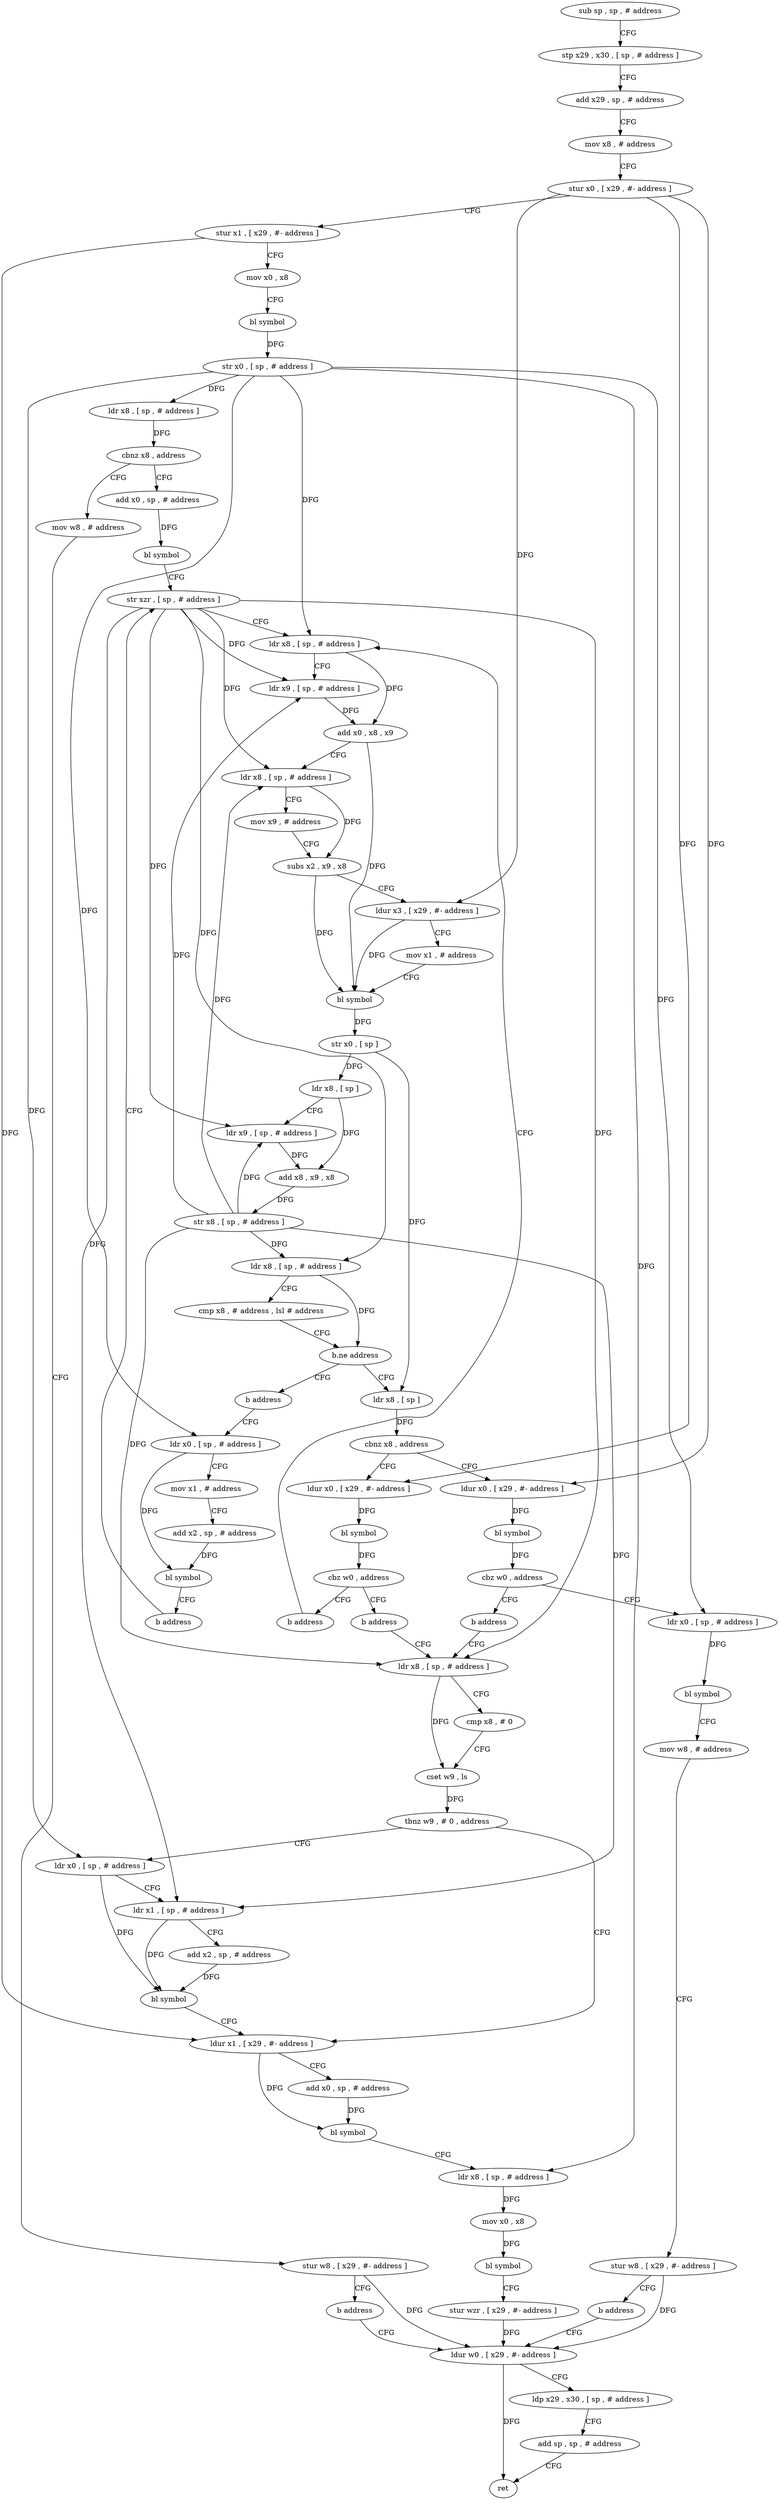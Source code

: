 digraph "func" {
"4333304" [label = "sub sp , sp , # address" ]
"4333308" [label = "stp x29 , x30 , [ sp , # address ]" ]
"4333312" [label = "add x29 , sp , # address" ]
"4333316" [label = "mov x8 , # address" ]
"4333320" [label = "stur x0 , [ x29 , #- address ]" ]
"4333324" [label = "stur x1 , [ x29 , #- address ]" ]
"4333328" [label = "mov x0 , x8" ]
"4333332" [label = "bl symbol" ]
"4333336" [label = "str x0 , [ sp , # address ]" ]
"4333340" [label = "ldr x8 , [ sp , # address ]" ]
"4333344" [label = "cbnz x8 , address" ]
"4333360" [label = "add x0 , sp , # address" ]
"4333348" [label = "mov w8 , # address" ]
"4333364" [label = "bl symbol" ]
"4333368" [label = "str xzr , [ sp , # address ]" ]
"4333352" [label = "stur w8 , [ x29 , #- address ]" ]
"4333356" [label = "b address" ]
"4333588" [label = "ldur w0 , [ x29 , #- address ]" ]
"4333444" [label = "ldr x8 , [ sp ]" ]
"4333448" [label = "cbnz x8 , address" ]
"4333488" [label = "ldur x0 , [ x29 , #- address ]" ]
"4333452" [label = "ldur x0 , [ x29 , #- address ]" ]
"4333440" [label = "b address" ]
"4333508" [label = "ldr x0 , [ sp , # address ]" ]
"4333592" [label = "ldp x29 , x30 , [ sp , # address ]" ]
"4333596" [label = "add sp , sp , # address" ]
"4333600" [label = "ret" ]
"4333492" [label = "bl symbol" ]
"4333496" [label = "cbz w0 , address" ]
"4333504" [label = "b address" ]
"4333500" [label = "b address" ]
"4333456" [label = "bl symbol" ]
"4333460" [label = "cbz w0 , address" ]
"4333484" [label = "b address" ]
"4333464" [label = "ldr x0 , [ sp , # address ]" ]
"4333512" [label = "mov x1 , # address" ]
"4333516" [label = "add x2 , sp , # address" ]
"4333520" [label = "bl symbol" ]
"4333524" [label = "b address" ]
"4333372" [label = "ldr x8 , [ sp , # address ]" ]
"4333528" [label = "ldr x8 , [ sp , # address ]" ]
"4333468" [label = "bl symbol" ]
"4333472" [label = "mov w8 , # address" ]
"4333476" [label = "stur w8 , [ x29 , #- address ]" ]
"4333480" [label = "b address" ]
"4333376" [label = "ldr x9 , [ sp , # address ]" ]
"4333380" [label = "add x0 , x8 , x9" ]
"4333384" [label = "ldr x8 , [ sp , # address ]" ]
"4333388" [label = "mov x9 , # address" ]
"4333392" [label = "subs x2 , x9 , x8" ]
"4333396" [label = "ldur x3 , [ x29 , #- address ]" ]
"4333400" [label = "mov x1 , # address" ]
"4333404" [label = "bl symbol" ]
"4333408" [label = "str x0 , [ sp ]" ]
"4333412" [label = "ldr x8 , [ sp ]" ]
"4333416" [label = "ldr x9 , [ sp , # address ]" ]
"4333420" [label = "add x8 , x9 , x8" ]
"4333424" [label = "str x8 , [ sp , # address ]" ]
"4333428" [label = "ldr x8 , [ sp , # address ]" ]
"4333432" [label = "cmp x8 , # address , lsl # address" ]
"4333436" [label = "b.ne address" ]
"4333532" [label = "cmp x8 , # 0" ]
"4333536" [label = "cset w9 , ls" ]
"4333540" [label = "tbnz w9 , # 0 , address" ]
"4333560" [label = "ldur x1 , [ x29 , #- address ]" ]
"4333544" [label = "ldr x0 , [ sp , # address ]" ]
"4333564" [label = "add x0 , sp , # address" ]
"4333568" [label = "bl symbol" ]
"4333572" [label = "ldr x8 , [ sp , # address ]" ]
"4333576" [label = "mov x0 , x8" ]
"4333580" [label = "bl symbol" ]
"4333584" [label = "stur wzr , [ x29 , #- address ]" ]
"4333548" [label = "ldr x1 , [ sp , # address ]" ]
"4333552" [label = "add x2 , sp , # address" ]
"4333556" [label = "bl symbol" ]
"4333304" -> "4333308" [ label = "CFG" ]
"4333308" -> "4333312" [ label = "CFG" ]
"4333312" -> "4333316" [ label = "CFG" ]
"4333316" -> "4333320" [ label = "CFG" ]
"4333320" -> "4333324" [ label = "CFG" ]
"4333320" -> "4333396" [ label = "DFG" ]
"4333320" -> "4333488" [ label = "DFG" ]
"4333320" -> "4333452" [ label = "DFG" ]
"4333324" -> "4333328" [ label = "CFG" ]
"4333324" -> "4333560" [ label = "DFG" ]
"4333328" -> "4333332" [ label = "CFG" ]
"4333332" -> "4333336" [ label = "DFG" ]
"4333336" -> "4333340" [ label = "DFG" ]
"4333336" -> "4333372" [ label = "DFG" ]
"4333336" -> "4333508" [ label = "DFG" ]
"4333336" -> "4333464" [ label = "DFG" ]
"4333336" -> "4333572" [ label = "DFG" ]
"4333336" -> "4333544" [ label = "DFG" ]
"4333340" -> "4333344" [ label = "DFG" ]
"4333344" -> "4333360" [ label = "CFG" ]
"4333344" -> "4333348" [ label = "CFG" ]
"4333360" -> "4333364" [ label = "DFG" ]
"4333348" -> "4333352" [ label = "CFG" ]
"4333364" -> "4333368" [ label = "CFG" ]
"4333368" -> "4333372" [ label = "CFG" ]
"4333368" -> "4333376" [ label = "DFG" ]
"4333368" -> "4333384" [ label = "DFG" ]
"4333368" -> "4333416" [ label = "DFG" ]
"4333368" -> "4333428" [ label = "DFG" ]
"4333368" -> "4333528" [ label = "DFG" ]
"4333368" -> "4333548" [ label = "DFG" ]
"4333352" -> "4333356" [ label = "CFG" ]
"4333352" -> "4333588" [ label = "DFG" ]
"4333356" -> "4333588" [ label = "CFG" ]
"4333588" -> "4333592" [ label = "CFG" ]
"4333588" -> "4333600" [ label = "DFG" ]
"4333444" -> "4333448" [ label = "DFG" ]
"4333448" -> "4333488" [ label = "CFG" ]
"4333448" -> "4333452" [ label = "CFG" ]
"4333488" -> "4333492" [ label = "DFG" ]
"4333452" -> "4333456" [ label = "DFG" ]
"4333440" -> "4333508" [ label = "CFG" ]
"4333508" -> "4333512" [ label = "CFG" ]
"4333508" -> "4333520" [ label = "DFG" ]
"4333592" -> "4333596" [ label = "CFG" ]
"4333596" -> "4333600" [ label = "CFG" ]
"4333492" -> "4333496" [ label = "DFG" ]
"4333496" -> "4333504" [ label = "CFG" ]
"4333496" -> "4333500" [ label = "CFG" ]
"4333504" -> "4333372" [ label = "CFG" ]
"4333500" -> "4333528" [ label = "CFG" ]
"4333456" -> "4333460" [ label = "DFG" ]
"4333460" -> "4333484" [ label = "CFG" ]
"4333460" -> "4333464" [ label = "CFG" ]
"4333484" -> "4333528" [ label = "CFG" ]
"4333464" -> "4333468" [ label = "DFG" ]
"4333512" -> "4333516" [ label = "CFG" ]
"4333516" -> "4333520" [ label = "DFG" ]
"4333520" -> "4333524" [ label = "CFG" ]
"4333524" -> "4333368" [ label = "CFG" ]
"4333372" -> "4333376" [ label = "CFG" ]
"4333372" -> "4333380" [ label = "DFG" ]
"4333528" -> "4333532" [ label = "CFG" ]
"4333528" -> "4333536" [ label = "DFG" ]
"4333468" -> "4333472" [ label = "CFG" ]
"4333472" -> "4333476" [ label = "CFG" ]
"4333476" -> "4333480" [ label = "CFG" ]
"4333476" -> "4333588" [ label = "DFG" ]
"4333480" -> "4333588" [ label = "CFG" ]
"4333376" -> "4333380" [ label = "DFG" ]
"4333380" -> "4333384" [ label = "CFG" ]
"4333380" -> "4333404" [ label = "DFG" ]
"4333384" -> "4333388" [ label = "CFG" ]
"4333384" -> "4333392" [ label = "DFG" ]
"4333388" -> "4333392" [ label = "CFG" ]
"4333392" -> "4333396" [ label = "CFG" ]
"4333392" -> "4333404" [ label = "DFG" ]
"4333396" -> "4333400" [ label = "CFG" ]
"4333396" -> "4333404" [ label = "DFG" ]
"4333400" -> "4333404" [ label = "CFG" ]
"4333404" -> "4333408" [ label = "DFG" ]
"4333408" -> "4333412" [ label = "DFG" ]
"4333408" -> "4333444" [ label = "DFG" ]
"4333412" -> "4333416" [ label = "CFG" ]
"4333412" -> "4333420" [ label = "DFG" ]
"4333416" -> "4333420" [ label = "DFG" ]
"4333420" -> "4333424" [ label = "DFG" ]
"4333424" -> "4333428" [ label = "DFG" ]
"4333424" -> "4333376" [ label = "DFG" ]
"4333424" -> "4333384" [ label = "DFG" ]
"4333424" -> "4333416" [ label = "DFG" ]
"4333424" -> "4333528" [ label = "DFG" ]
"4333424" -> "4333548" [ label = "DFG" ]
"4333428" -> "4333432" [ label = "CFG" ]
"4333428" -> "4333436" [ label = "DFG" ]
"4333432" -> "4333436" [ label = "CFG" ]
"4333436" -> "4333444" [ label = "CFG" ]
"4333436" -> "4333440" [ label = "CFG" ]
"4333532" -> "4333536" [ label = "CFG" ]
"4333536" -> "4333540" [ label = "DFG" ]
"4333540" -> "4333560" [ label = "CFG" ]
"4333540" -> "4333544" [ label = "CFG" ]
"4333560" -> "4333564" [ label = "CFG" ]
"4333560" -> "4333568" [ label = "DFG" ]
"4333544" -> "4333548" [ label = "CFG" ]
"4333544" -> "4333556" [ label = "DFG" ]
"4333564" -> "4333568" [ label = "DFG" ]
"4333568" -> "4333572" [ label = "CFG" ]
"4333572" -> "4333576" [ label = "DFG" ]
"4333576" -> "4333580" [ label = "DFG" ]
"4333580" -> "4333584" [ label = "CFG" ]
"4333584" -> "4333588" [ label = "DFG" ]
"4333548" -> "4333552" [ label = "CFG" ]
"4333548" -> "4333556" [ label = "DFG" ]
"4333552" -> "4333556" [ label = "DFG" ]
"4333556" -> "4333560" [ label = "CFG" ]
}
